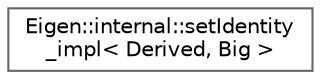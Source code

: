 digraph "类继承关系图"
{
 // LATEX_PDF_SIZE
  bgcolor="transparent";
  edge [fontname=Helvetica,fontsize=10,labelfontname=Helvetica,labelfontsize=10];
  node [fontname=Helvetica,fontsize=10,shape=box,height=0.2,width=0.4];
  rankdir="LR";
  Node0 [id="Node000000",label="Eigen::internal::setIdentity\l_impl\< Derived, Big \>",height=0.2,width=0.4,color="grey40", fillcolor="white", style="filled",URL="$struct_eigen_1_1internal_1_1set_identity__impl.html",tooltip=" "];
}
